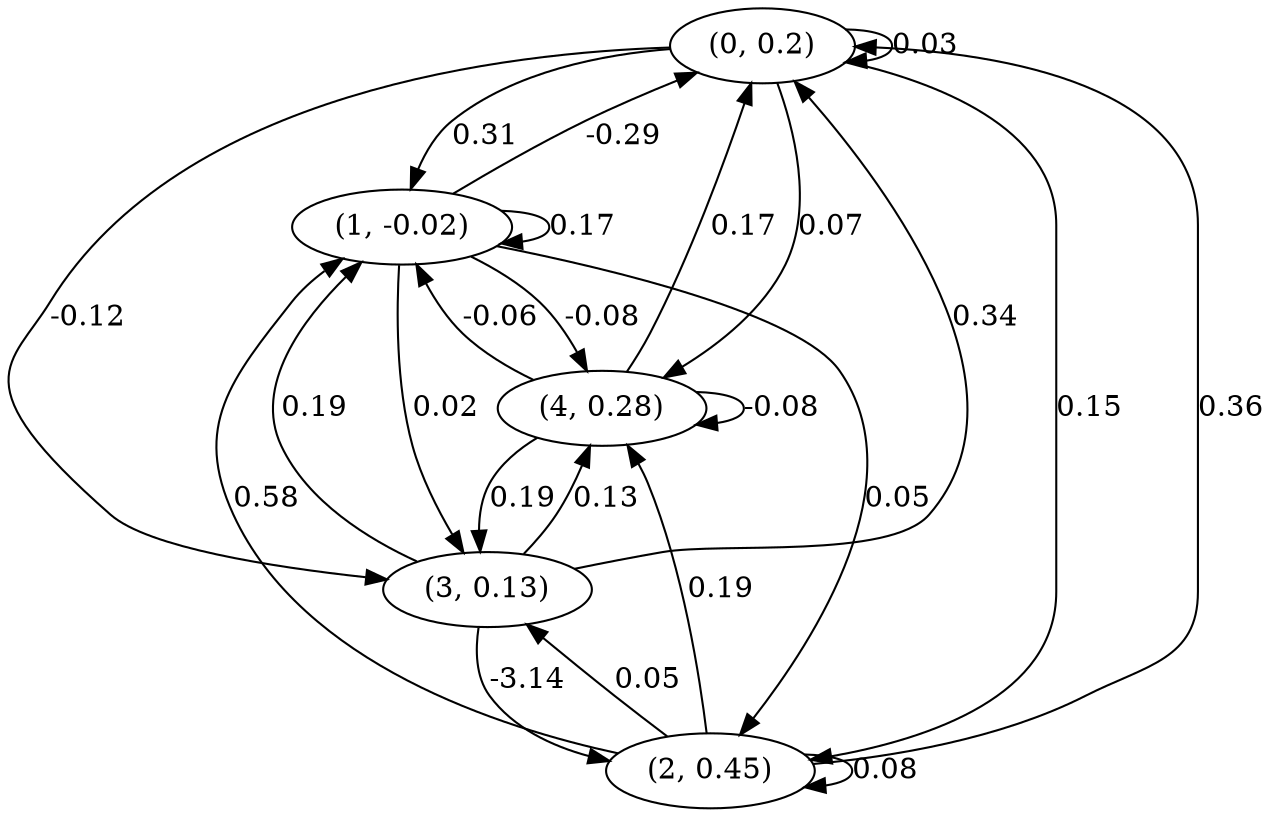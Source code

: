 digraph {
    0 [ label = "(0, 0.2)" ]
    1 [ label = "(1, -0.02)" ]
    2 [ label = "(2, 0.45)" ]
    3 [ label = "(3, 0.13)" ]
    4 [ label = "(4, 0.28)" ]
    0 -> 0 [ label = "0.03" ]
    1 -> 1 [ label = "0.17" ]
    2 -> 2 [ label = "0.08" ]
    4 -> 4 [ label = "-0.08" ]
    1 -> 0 [ label = "-0.29" ]
    2 -> 0 [ label = "0.36" ]
    3 -> 0 [ label = "0.34" ]
    4 -> 0 [ label = "0.17" ]
    0 -> 1 [ label = "0.31" ]
    2 -> 1 [ label = "0.58" ]
    3 -> 1 [ label = "0.19" ]
    4 -> 1 [ label = "-0.06" ]
    0 -> 2 [ label = "0.15" ]
    1 -> 2 [ label = "0.05" ]
    3 -> 2 [ label = "-3.14" ]
    0 -> 3 [ label = "-0.12" ]
    1 -> 3 [ label = "0.02" ]
    2 -> 3 [ label = "0.05" ]
    4 -> 3 [ label = "0.19" ]
    0 -> 4 [ label = "0.07" ]
    1 -> 4 [ label = "-0.08" ]
    2 -> 4 [ label = "0.19" ]
    3 -> 4 [ label = "0.13" ]
}

